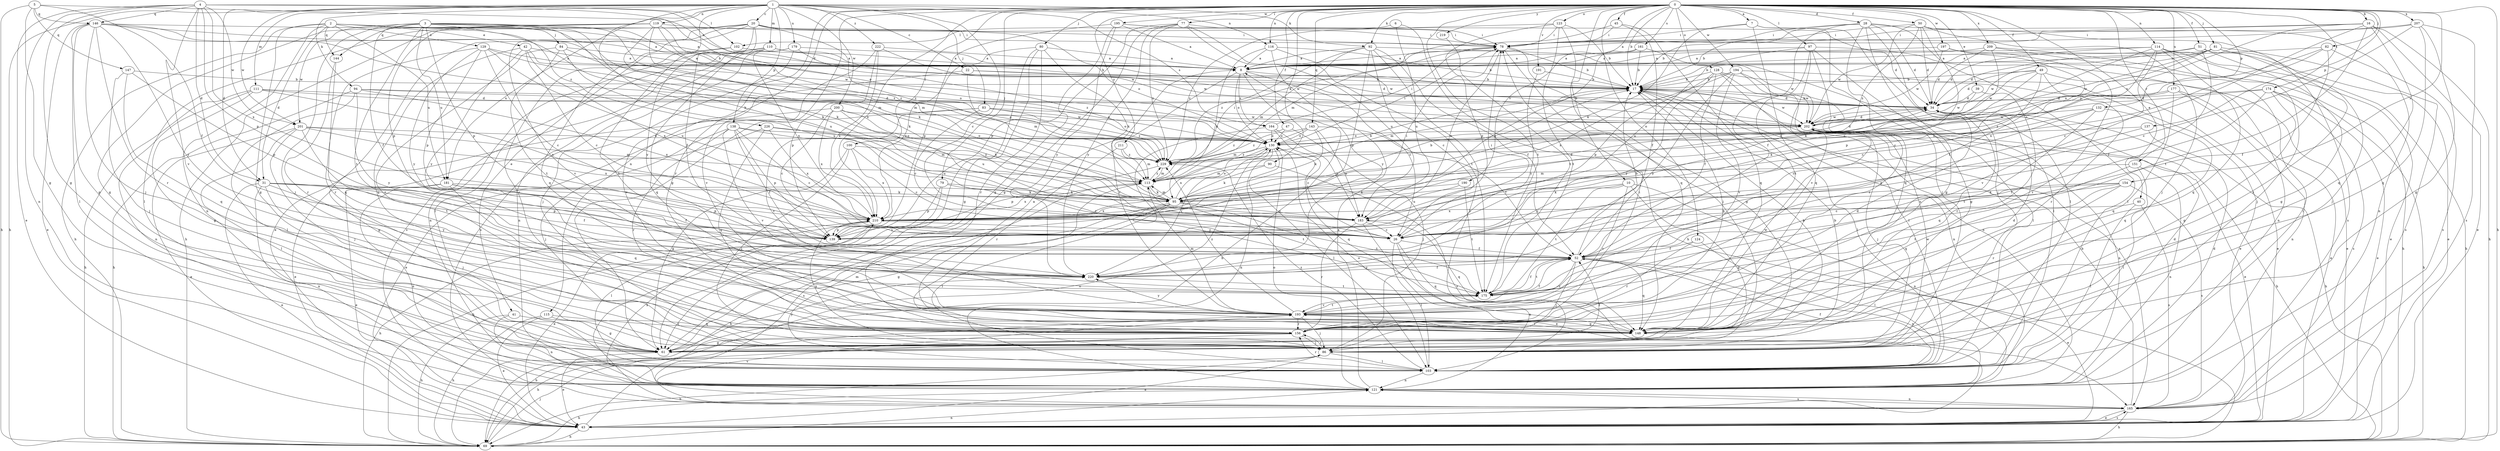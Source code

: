 strict digraph  {
0;
1;
2;
3;
4;
5;
6;
7;
8;
10;
16;
17;
20;
22;
26;
28;
31;
34;
39;
40;
41;
42;
43;
45;
47;
49;
50;
51;
52;
61;
69;
77;
78;
79;
80;
81;
82;
83;
84;
86;
90;
92;
94;
95;
97;
100;
102;
103;
110;
111;
113;
114;
115;
116;
119;
121;
123;
124;
128;
129;
130;
132;
137;
138;
139;
143;
144;
146;
147;
148;
151;
154;
156;
161;
164;
165;
174;
175;
177;
179;
181;
183;
190;
191;
193;
194;
195;
197;
200;
201;
202;
207;
209;
210;
211;
219;
220;
222;
226;
229;
0 -> 7  [label=a];
0 -> 10  [label=b];
0 -> 16  [label=b];
0 -> 17  [label=b];
0 -> 28  [label=d];
0 -> 39  [label=e];
0 -> 40  [label=e];
0 -> 45  [label=f];
0 -> 47  [label=f];
0 -> 49  [label=f];
0 -> 50  [label=f];
0 -> 51  [label=f];
0 -> 61  [label=g];
0 -> 69  [label=h];
0 -> 77  [label=i];
0 -> 79  [label=j];
0 -> 80  [label=j];
0 -> 81  [label=j];
0 -> 82  [label=j];
0 -> 90  [label=k];
0 -> 92  [label=k];
0 -> 97  [label=l];
0 -> 100  [label=l];
0 -> 114  [label=n];
0 -> 115  [label=n];
0 -> 116  [label=n];
0 -> 123  [label=o];
0 -> 124  [label=o];
0 -> 128  [label=o];
0 -> 132  [label=p];
0 -> 137  [label=p];
0 -> 143  [label=q];
0 -> 151  [label=r];
0 -> 154  [label=r];
0 -> 156  [label=r];
0 -> 161  [label=s];
0 -> 174  [label=t];
0 -> 175  [label=t];
0 -> 177  [label=u];
0 -> 190  [label=v];
0 -> 191  [label=v];
0 -> 194  [label=w];
0 -> 195  [label=w];
0 -> 197  [label=w];
0 -> 207  [label=x];
0 -> 209  [label=x];
0 -> 210  [label=x];
0 -> 211  [label=y];
0 -> 219  [label=y];
1 -> 20  [label=c];
1 -> 22  [label=c];
1 -> 26  [label=c];
1 -> 31  [label=d];
1 -> 41  [label=e];
1 -> 69  [label=h];
1 -> 83  [label=j];
1 -> 92  [label=k];
1 -> 94  [label=k];
1 -> 95  [label=k];
1 -> 110  [label=m];
1 -> 111  [label=m];
1 -> 116  [label=n];
1 -> 119  [label=n];
1 -> 138  [label=p];
1 -> 164  [label=s];
1 -> 179  [label=u];
1 -> 181  [label=u];
1 -> 200  [label=w];
1 -> 201  [label=w];
1 -> 222  [label=z];
2 -> 8  [label=a];
2 -> 17  [label=b];
2 -> 31  [label=d];
2 -> 42  [label=e];
2 -> 61  [label=g];
2 -> 69  [label=h];
2 -> 95  [label=k];
2 -> 121  [label=n];
2 -> 129  [label=o];
2 -> 144  [label=q];
2 -> 181  [label=u];
3 -> 52  [label=f];
3 -> 84  [label=j];
3 -> 86  [label=j];
3 -> 95  [label=k];
3 -> 113  [label=m];
3 -> 139  [label=p];
3 -> 144  [label=q];
3 -> 175  [label=t];
3 -> 181  [label=u];
3 -> 183  [label=u];
3 -> 201  [label=w];
3 -> 226  [label=z];
3 -> 229  [label=z];
4 -> 31  [label=d];
4 -> 34  [label=d];
4 -> 43  [label=e];
4 -> 61  [label=g];
4 -> 102  [label=l];
4 -> 121  [label=n];
4 -> 130  [label=o];
4 -> 139  [label=p];
4 -> 146  [label=q];
4 -> 193  [label=v];
4 -> 201  [label=w];
4 -> 210  [label=x];
5 -> 8  [label=a];
5 -> 52  [label=f];
5 -> 61  [label=g];
5 -> 69  [label=h];
5 -> 146  [label=q];
5 -> 147  [label=q];
6 -> 69  [label=h];
6 -> 102  [label=l];
6 -> 183  [label=u];
7 -> 78  [label=i];
7 -> 86  [label=j];
7 -> 95  [label=k];
7 -> 103  [label=l];
7 -> 148  [label=q];
8 -> 17  [label=b];
8 -> 26  [label=c];
8 -> 69  [label=h];
8 -> 130  [label=o];
8 -> 164  [label=s];
8 -> 193  [label=v];
10 -> 26  [label=c];
10 -> 61  [label=g];
10 -> 95  [label=k];
10 -> 121  [label=n];
10 -> 175  [label=t];
10 -> 193  [label=v];
16 -> 17  [label=b];
16 -> 26  [label=c];
16 -> 43  [label=e];
16 -> 69  [label=h];
16 -> 78  [label=i];
16 -> 130  [label=o];
16 -> 148  [label=q];
16 -> 175  [label=t];
17 -> 34  [label=d];
17 -> 103  [label=l];
17 -> 113  [label=m];
17 -> 121  [label=n];
17 -> 165  [label=s];
17 -> 202  [label=w];
20 -> 43  [label=e];
20 -> 52  [label=f];
20 -> 69  [label=h];
20 -> 78  [label=i];
20 -> 130  [label=o];
20 -> 148  [label=q];
20 -> 193  [label=v];
20 -> 220  [label=y];
20 -> 229  [label=z];
22 -> 17  [label=b];
22 -> 34  [label=d];
22 -> 113  [label=m];
22 -> 193  [label=v];
26 -> 52  [label=f];
26 -> 78  [label=i];
26 -> 103  [label=l];
26 -> 121  [label=n];
26 -> 148  [label=q];
28 -> 17  [label=b];
28 -> 34  [label=d];
28 -> 52  [label=f];
28 -> 61  [label=g];
28 -> 78  [label=i];
28 -> 86  [label=j];
28 -> 103  [label=l];
28 -> 148  [label=q];
28 -> 165  [label=s];
31 -> 43  [label=e];
31 -> 52  [label=f];
31 -> 86  [label=j];
31 -> 95  [label=k];
31 -> 121  [label=n];
31 -> 139  [label=p];
31 -> 220  [label=y];
34 -> 17  [label=b];
34 -> 148  [label=q];
34 -> 202  [label=w];
39 -> 34  [label=d];
39 -> 156  [label=r];
39 -> 202  [label=w];
40 -> 103  [label=l];
40 -> 165  [label=s];
40 -> 210  [label=x];
41 -> 69  [label=h];
41 -> 121  [label=n];
41 -> 148  [label=q];
42 -> 8  [label=a];
42 -> 17  [label=b];
42 -> 26  [label=c];
42 -> 148  [label=q];
42 -> 210  [label=x];
42 -> 220  [label=y];
43 -> 69  [label=h];
43 -> 130  [label=o];
43 -> 165  [label=s];
45 -> 52  [label=f];
45 -> 78  [label=i];
45 -> 113  [label=m];
45 -> 148  [label=q];
47 -> 86  [label=j];
47 -> 130  [label=o];
47 -> 229  [label=z];
49 -> 17  [label=b];
49 -> 26  [label=c];
49 -> 34  [label=d];
49 -> 43  [label=e];
49 -> 95  [label=k];
49 -> 156  [label=r];
49 -> 202  [label=w];
50 -> 26  [label=c];
50 -> 34  [label=d];
50 -> 78  [label=i];
50 -> 86  [label=j];
50 -> 121  [label=n];
50 -> 202  [label=w];
50 -> 229  [label=z];
51 -> 8  [label=a];
51 -> 34  [label=d];
51 -> 43  [label=e];
51 -> 52  [label=f];
51 -> 61  [label=g];
51 -> 202  [label=w];
52 -> 17  [label=b];
52 -> 43  [label=e];
52 -> 86  [label=j];
52 -> 121  [label=n];
52 -> 148  [label=q];
52 -> 175  [label=t];
52 -> 193  [label=v];
52 -> 220  [label=y];
61 -> 17  [label=b];
61 -> 43  [label=e];
61 -> 220  [label=y];
69 -> 86  [label=j];
69 -> 121  [label=n];
77 -> 61  [label=g];
77 -> 78  [label=i];
77 -> 139  [label=p];
77 -> 175  [label=t];
77 -> 183  [label=u];
77 -> 220  [label=y];
77 -> 229  [label=z];
78 -> 8  [label=a];
78 -> 17  [label=b];
78 -> 61  [label=g];
78 -> 86  [label=j];
78 -> 183  [label=u];
79 -> 26  [label=c];
79 -> 69  [label=h];
79 -> 95  [label=k];
79 -> 139  [label=p];
80 -> 8  [label=a];
80 -> 61  [label=g];
80 -> 95  [label=k];
80 -> 156  [label=r];
80 -> 165  [label=s];
80 -> 210  [label=x];
81 -> 8  [label=a];
81 -> 17  [label=b];
81 -> 86  [label=j];
81 -> 130  [label=o];
81 -> 156  [label=r];
81 -> 165  [label=s];
81 -> 202  [label=w];
82 -> 8  [label=a];
82 -> 52  [label=f];
82 -> 130  [label=o];
82 -> 165  [label=s];
82 -> 210  [label=x];
83 -> 26  [label=c];
83 -> 43  [label=e];
83 -> 130  [label=o];
83 -> 193  [label=v];
83 -> 202  [label=w];
83 -> 229  [label=z];
84 -> 8  [label=a];
84 -> 130  [label=o];
84 -> 156  [label=r];
84 -> 175  [label=t];
84 -> 183  [label=u];
86 -> 17  [label=b];
86 -> 43  [label=e];
86 -> 52  [label=f];
86 -> 69  [label=h];
86 -> 103  [label=l];
86 -> 156  [label=r];
86 -> 202  [label=w];
86 -> 210  [label=x];
90 -> 95  [label=k];
90 -> 113  [label=m];
90 -> 165  [label=s];
92 -> 8  [label=a];
92 -> 26  [label=c];
92 -> 52  [label=f];
92 -> 103  [label=l];
92 -> 113  [label=m];
92 -> 139  [label=p];
92 -> 202  [label=w];
92 -> 229  [label=z];
94 -> 34  [label=d];
94 -> 69  [label=h];
94 -> 103  [label=l];
94 -> 130  [label=o];
94 -> 210  [label=x];
94 -> 220  [label=y];
95 -> 17  [label=b];
95 -> 34  [label=d];
95 -> 61  [label=g];
95 -> 69  [label=h];
95 -> 103  [label=l];
95 -> 113  [label=m];
95 -> 130  [label=o];
95 -> 175  [label=t];
95 -> 183  [label=u];
95 -> 210  [label=x];
97 -> 8  [label=a];
97 -> 61  [label=g];
97 -> 121  [label=n];
97 -> 156  [label=r];
97 -> 175  [label=t];
97 -> 183  [label=u];
97 -> 193  [label=v];
100 -> 26  [label=c];
100 -> 61  [label=g];
100 -> 86  [label=j];
100 -> 210  [label=x];
100 -> 229  [label=z];
102 -> 8  [label=a];
102 -> 156  [label=r];
102 -> 175  [label=t];
103 -> 34  [label=d];
103 -> 52  [label=f];
103 -> 113  [label=m];
103 -> 121  [label=n];
103 -> 130  [label=o];
103 -> 156  [label=r];
103 -> 229  [label=z];
110 -> 8  [label=a];
110 -> 103  [label=l];
110 -> 121  [label=n];
110 -> 148  [label=q];
110 -> 165  [label=s];
110 -> 202  [label=w];
110 -> 210  [label=x];
111 -> 34  [label=d];
111 -> 61  [label=g];
111 -> 69  [label=h];
111 -> 121  [label=n];
111 -> 130  [label=o];
111 -> 210  [label=x];
113 -> 17  [label=b];
113 -> 95  [label=k];
113 -> 165  [label=s];
113 -> 175  [label=t];
113 -> 210  [label=x];
113 -> 229  [label=z];
114 -> 8  [label=a];
114 -> 26  [label=c];
114 -> 34  [label=d];
114 -> 43  [label=e];
114 -> 69  [label=h];
114 -> 86  [label=j];
114 -> 139  [label=p];
114 -> 148  [label=q];
114 -> 193  [label=v];
115 -> 43  [label=e];
115 -> 61  [label=g];
115 -> 69  [label=h];
115 -> 156  [label=r];
116 -> 8  [label=a];
116 -> 17  [label=b];
116 -> 95  [label=k];
116 -> 202  [label=w];
116 -> 220  [label=y];
119 -> 61  [label=g];
119 -> 78  [label=i];
119 -> 95  [label=k];
119 -> 103  [label=l];
119 -> 113  [label=m];
119 -> 139  [label=p];
119 -> 202  [label=w];
119 -> 229  [label=z];
121 -> 8  [label=a];
121 -> 34  [label=d];
121 -> 69  [label=h];
121 -> 130  [label=o];
121 -> 165  [label=s];
121 -> 210  [label=x];
123 -> 17  [label=b];
123 -> 78  [label=i];
123 -> 139  [label=p];
123 -> 148  [label=q];
123 -> 175  [label=t];
123 -> 229  [label=z];
124 -> 52  [label=f];
124 -> 103  [label=l];
124 -> 156  [label=r];
128 -> 17  [label=b];
128 -> 43  [label=e];
128 -> 52  [label=f];
128 -> 103  [label=l];
128 -> 121  [label=n];
128 -> 139  [label=p];
128 -> 220  [label=y];
129 -> 8  [label=a];
129 -> 26  [label=c];
129 -> 95  [label=k];
129 -> 139  [label=p];
129 -> 156  [label=r];
129 -> 183  [label=u];
129 -> 220  [label=y];
130 -> 34  [label=d];
130 -> 78  [label=i];
130 -> 103  [label=l];
130 -> 121  [label=n];
130 -> 148  [label=q];
130 -> 210  [label=x];
130 -> 220  [label=y];
130 -> 229  [label=z];
132 -> 26  [label=c];
132 -> 95  [label=k];
132 -> 148  [label=q];
132 -> 175  [label=t];
132 -> 202  [label=w];
137 -> 69  [label=h];
137 -> 130  [label=o];
137 -> 139  [label=p];
138 -> 26  [label=c];
138 -> 52  [label=f];
138 -> 86  [label=j];
138 -> 130  [label=o];
138 -> 139  [label=p];
138 -> 156  [label=r];
138 -> 183  [label=u];
138 -> 193  [label=v];
143 -> 52  [label=f];
143 -> 95  [label=k];
143 -> 113  [label=m];
143 -> 130  [label=o];
143 -> 183  [label=u];
143 -> 229  [label=z];
144 -> 148  [label=q];
144 -> 156  [label=r];
146 -> 8  [label=a];
146 -> 43  [label=e];
146 -> 61  [label=g];
146 -> 78  [label=i];
146 -> 86  [label=j];
146 -> 103  [label=l];
146 -> 113  [label=m];
146 -> 156  [label=r];
146 -> 202  [label=w];
146 -> 220  [label=y];
147 -> 17  [label=b];
147 -> 86  [label=j];
147 -> 139  [label=p];
147 -> 148  [label=q];
148 -> 8  [label=a];
148 -> 34  [label=d];
148 -> 193  [label=v];
148 -> 202  [label=w];
151 -> 103  [label=l];
151 -> 113  [label=m];
151 -> 121  [label=n];
151 -> 148  [label=q];
154 -> 26  [label=c];
154 -> 95  [label=k];
154 -> 156  [label=r];
154 -> 165  [label=s];
154 -> 175  [label=t];
154 -> 183  [label=u];
156 -> 17  [label=b];
156 -> 61  [label=g];
156 -> 69  [label=h];
156 -> 78  [label=i];
156 -> 86  [label=j];
161 -> 8  [label=a];
161 -> 17  [label=b];
161 -> 103  [label=l];
161 -> 210  [label=x];
164 -> 26  [label=c];
164 -> 78  [label=i];
164 -> 130  [label=o];
164 -> 175  [label=t];
164 -> 183  [label=u];
165 -> 17  [label=b];
165 -> 43  [label=e];
165 -> 69  [label=h];
165 -> 121  [label=n];
165 -> 193  [label=v];
174 -> 34  [label=d];
174 -> 43  [label=e];
174 -> 61  [label=g];
174 -> 69  [label=h];
174 -> 130  [label=o];
174 -> 165  [label=s];
174 -> 175  [label=t];
175 -> 52  [label=f];
175 -> 193  [label=v];
177 -> 34  [label=d];
177 -> 43  [label=e];
177 -> 121  [label=n];
177 -> 148  [label=q];
177 -> 229  [label=z];
179 -> 8  [label=a];
179 -> 86  [label=j];
179 -> 121  [label=n];
179 -> 165  [label=s];
179 -> 229  [label=z];
181 -> 43  [label=e];
181 -> 52  [label=f];
181 -> 95  [label=k];
181 -> 121  [label=n];
181 -> 139  [label=p];
181 -> 148  [label=q];
183 -> 26  [label=c];
183 -> 43  [label=e];
183 -> 148  [label=q];
183 -> 156  [label=r];
190 -> 95  [label=k];
190 -> 175  [label=t];
190 -> 183  [label=u];
191 -> 17  [label=b];
191 -> 220  [label=y];
193 -> 34  [label=d];
193 -> 52  [label=f];
193 -> 69  [label=h];
193 -> 86  [label=j];
193 -> 113  [label=m];
193 -> 148  [label=q];
193 -> 156  [label=r];
193 -> 175  [label=t];
193 -> 220  [label=y];
193 -> 229  [label=z];
194 -> 17  [label=b];
194 -> 43  [label=e];
194 -> 103  [label=l];
194 -> 193  [label=v];
194 -> 202  [label=w];
194 -> 210  [label=x];
194 -> 220  [label=y];
195 -> 8  [label=a];
195 -> 34  [label=d];
195 -> 61  [label=g];
195 -> 78  [label=i];
195 -> 139  [label=p];
195 -> 220  [label=y];
197 -> 8  [label=a];
197 -> 52  [label=f];
197 -> 156  [label=r];
197 -> 202  [label=w];
200 -> 26  [label=c];
200 -> 61  [label=g];
200 -> 95  [label=k];
200 -> 183  [label=u];
200 -> 202  [label=w];
200 -> 210  [label=x];
201 -> 43  [label=e];
201 -> 86  [label=j];
201 -> 103  [label=l];
201 -> 113  [label=m];
201 -> 130  [label=o];
201 -> 175  [label=t];
201 -> 210  [label=x];
202 -> 34  [label=d];
202 -> 43  [label=e];
202 -> 69  [label=h];
202 -> 86  [label=j];
202 -> 121  [label=n];
202 -> 130  [label=o];
207 -> 8  [label=a];
207 -> 26  [label=c];
207 -> 61  [label=g];
207 -> 78  [label=i];
207 -> 148  [label=q];
207 -> 165  [label=s];
209 -> 8  [label=a];
209 -> 34  [label=d];
209 -> 69  [label=h];
209 -> 103  [label=l];
209 -> 210  [label=x];
210 -> 26  [label=c];
210 -> 43  [label=e];
210 -> 69  [label=h];
210 -> 78  [label=i];
210 -> 103  [label=l];
210 -> 139  [label=p];
211 -> 113  [label=m];
211 -> 156  [label=r];
211 -> 229  [label=z];
219 -> 175  [label=t];
220 -> 52  [label=f];
220 -> 175  [label=t];
222 -> 8  [label=a];
222 -> 139  [label=p];
222 -> 193  [label=v];
222 -> 202  [label=w];
222 -> 210  [label=x];
226 -> 43  [label=e];
226 -> 113  [label=m];
226 -> 130  [label=o];
226 -> 148  [label=q];
226 -> 210  [label=x];
229 -> 78  [label=i];
229 -> 113  [label=m];
229 -> 139  [label=p];
}
